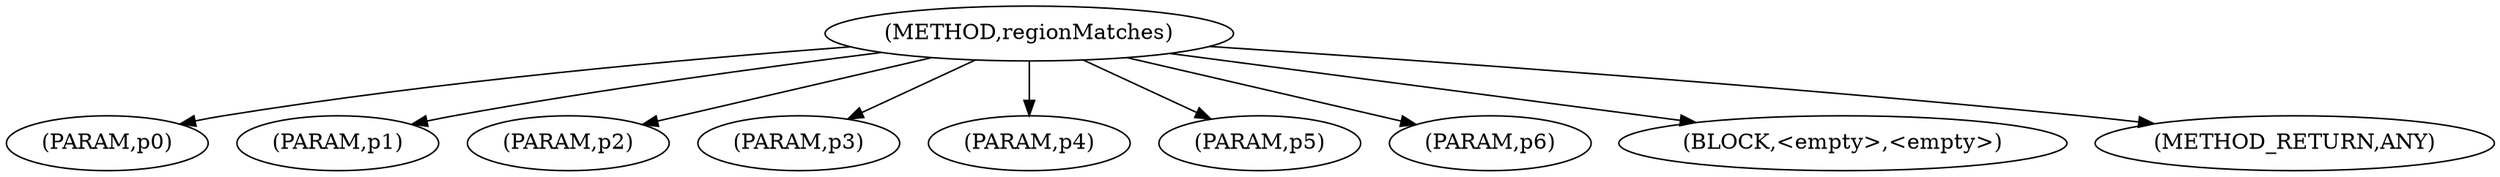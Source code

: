 digraph "regionMatches" {  
"3526" [label = <(METHOD,regionMatches)> ]
"3527" [label = <(PARAM,p0)> ]
"3528" [label = <(PARAM,p1)> ]
"3529" [label = <(PARAM,p2)> ]
"3530" [label = <(PARAM,p3)> ]
"3531" [label = <(PARAM,p4)> ]
"3532" [label = <(PARAM,p5)> ]
"3533" [label = <(PARAM,p6)> ]
"3534" [label = <(BLOCK,&lt;empty&gt;,&lt;empty&gt;)> ]
"3535" [label = <(METHOD_RETURN,ANY)> ]
  "3526" -> "3527" 
  "3526" -> "3528" 
  "3526" -> "3534" 
  "3526" -> "3529" 
  "3526" -> "3535" 
  "3526" -> "3530" 
  "3526" -> "3531" 
  "3526" -> "3532" 
  "3526" -> "3533" 
}
